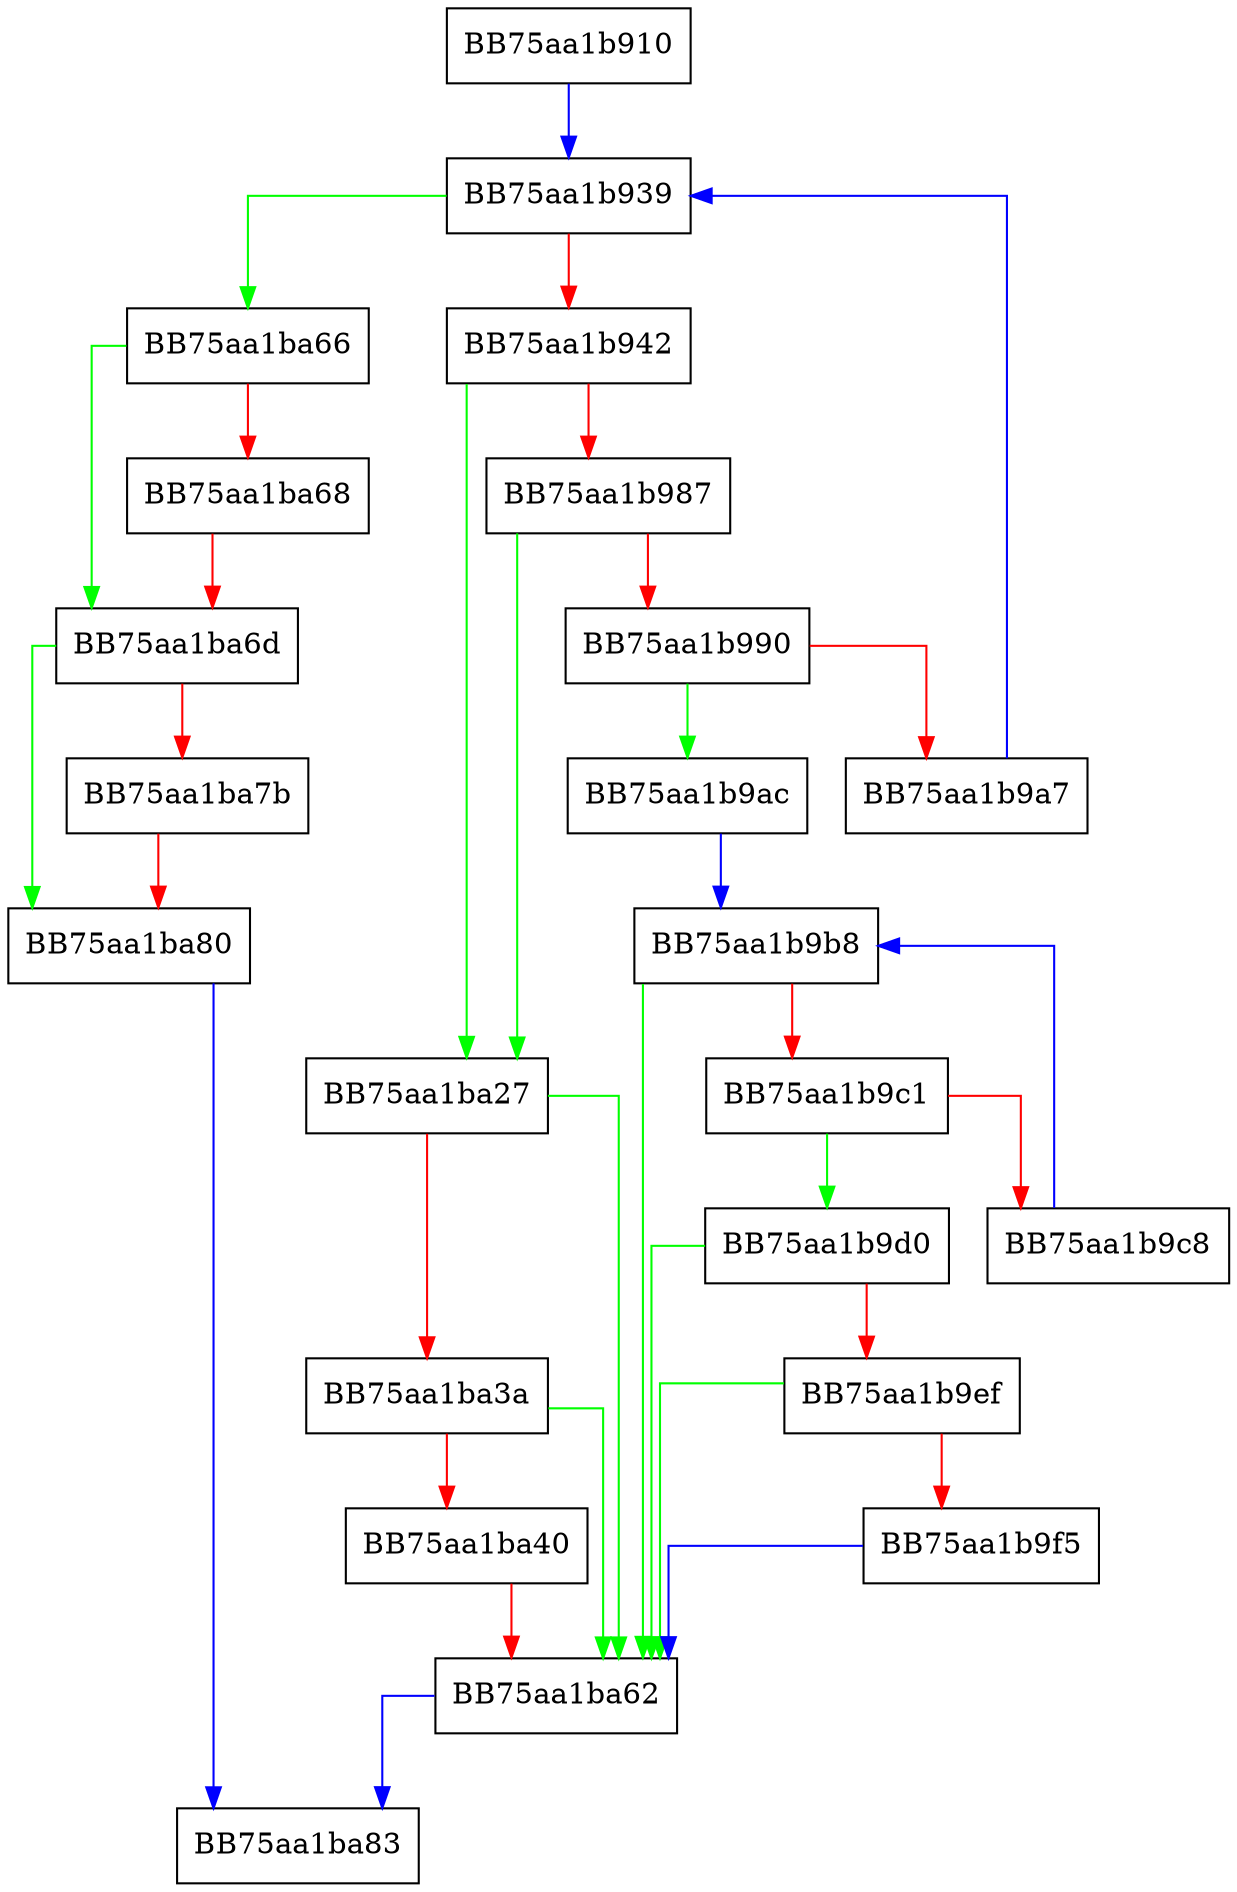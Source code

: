 digraph Analyze {
  node [shape="box"];
  graph [splines=ortho];
  BB75aa1b910 -> BB75aa1b939 [color="blue"];
  BB75aa1b939 -> BB75aa1ba66 [color="green"];
  BB75aa1b939 -> BB75aa1b942 [color="red"];
  BB75aa1b942 -> BB75aa1ba27 [color="green"];
  BB75aa1b942 -> BB75aa1b987 [color="red"];
  BB75aa1b987 -> BB75aa1ba27 [color="green"];
  BB75aa1b987 -> BB75aa1b990 [color="red"];
  BB75aa1b990 -> BB75aa1b9ac [color="green"];
  BB75aa1b990 -> BB75aa1b9a7 [color="red"];
  BB75aa1b9a7 -> BB75aa1b939 [color="blue"];
  BB75aa1b9ac -> BB75aa1b9b8 [color="blue"];
  BB75aa1b9b8 -> BB75aa1ba62 [color="green"];
  BB75aa1b9b8 -> BB75aa1b9c1 [color="red"];
  BB75aa1b9c1 -> BB75aa1b9d0 [color="green"];
  BB75aa1b9c1 -> BB75aa1b9c8 [color="red"];
  BB75aa1b9c8 -> BB75aa1b9b8 [color="blue"];
  BB75aa1b9d0 -> BB75aa1ba62 [color="green"];
  BB75aa1b9d0 -> BB75aa1b9ef [color="red"];
  BB75aa1b9ef -> BB75aa1ba62 [color="green"];
  BB75aa1b9ef -> BB75aa1b9f5 [color="red"];
  BB75aa1b9f5 -> BB75aa1ba62 [color="blue"];
  BB75aa1ba27 -> BB75aa1ba62 [color="green"];
  BB75aa1ba27 -> BB75aa1ba3a [color="red"];
  BB75aa1ba3a -> BB75aa1ba62 [color="green"];
  BB75aa1ba3a -> BB75aa1ba40 [color="red"];
  BB75aa1ba40 -> BB75aa1ba62 [color="red"];
  BB75aa1ba62 -> BB75aa1ba83 [color="blue"];
  BB75aa1ba66 -> BB75aa1ba6d [color="green"];
  BB75aa1ba66 -> BB75aa1ba68 [color="red"];
  BB75aa1ba68 -> BB75aa1ba6d [color="red"];
  BB75aa1ba6d -> BB75aa1ba80 [color="green"];
  BB75aa1ba6d -> BB75aa1ba7b [color="red"];
  BB75aa1ba7b -> BB75aa1ba80 [color="red"];
  BB75aa1ba80 -> BB75aa1ba83 [color="blue"];
}